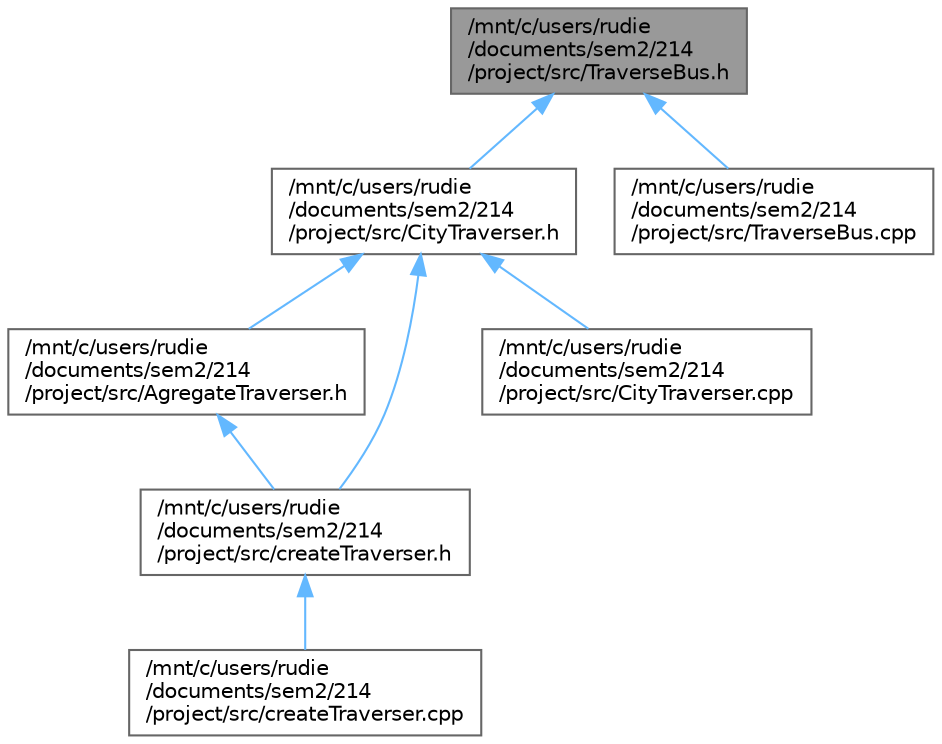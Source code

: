 digraph "/mnt/c/users/rudie/documents/sem2/214/project/src/TraverseBus.h"
{
 // LATEX_PDF_SIZE
  bgcolor="transparent";
  edge [fontname=Helvetica,fontsize=10,labelfontname=Helvetica,labelfontsize=10];
  node [fontname=Helvetica,fontsize=10,shape=box,height=0.2,width=0.4];
  Node1 [id="Node000001",label="/mnt/c/users/rudie\l/documents/sem2/214\l/project/src/TraverseBus.h",height=0.2,width=0.4,color="gray40", fillcolor="grey60", style="filled", fontcolor="black",tooltip="Header file for the TraverseBus class."];
  Node1 -> Node2 [id="edge1_Node000001_Node000002",dir="back",color="steelblue1",style="solid",tooltip=" "];
  Node2 [id="Node000002",label="/mnt/c/users/rudie\l/documents/sem2/214\l/project/src/CityTraverser.h",height=0.2,width=0.4,color="grey40", fillcolor="white", style="filled",URL="$CityTraverser_8h.html",tooltip="Header file for the CityTraverser class, a concrete iterator for traversing transportation elements i..."];
  Node2 -> Node3 [id="edge2_Node000002_Node000003",dir="back",color="steelblue1",style="solid",tooltip=" "];
  Node3 [id="Node000003",label="/mnt/c/users/rudie\l/documents/sem2/214\l/project/src/AgregateTraverser.h",height=0.2,width=0.4,color="grey40", fillcolor="white", style="filled",URL="$AgregateTraverser_8h.html",tooltip="Defines the AgregateTraverser class and its interface for creating CityTraverser objects."];
  Node3 -> Node4 [id="edge3_Node000003_Node000004",dir="back",color="steelblue1",style="solid",tooltip=" "];
  Node4 [id="Node000004",label="/mnt/c/users/rudie\l/documents/sem2/214\l/project/src/createTraverser.h",height=0.2,width=0.4,color="grey40", fillcolor="white", style="filled",URL="$createTraverser_8h.html",tooltip="Header file for the CreateTraverser class."];
  Node4 -> Node5 [id="edge4_Node000004_Node000005",dir="back",color="steelblue1",style="solid",tooltip=" "];
  Node5 [id="Node000005",label="/mnt/c/users/rudie\l/documents/sem2/214\l/project/src/createTraverser.cpp",height=0.2,width=0.4,color="grey40", fillcolor="white", style="filled",URL="$createTraverser_8cpp.html",tooltip="Implementation of the CreateTraverser class for creating CityTraverser objects."];
  Node2 -> Node6 [id="edge5_Node000002_Node000006",dir="back",color="steelblue1",style="solid",tooltip=" "];
  Node6 [id="Node000006",label="/mnt/c/users/rudie\l/documents/sem2/214\l/project/src/CityTraverser.cpp",height=0.2,width=0.4,color="grey40", fillcolor="white", style="filled",URL="$CityTraverser_8cpp.html",tooltip="Implementation of the CityTraverser class."];
  Node2 -> Node4 [id="edge6_Node000002_Node000004",dir="back",color="steelblue1",style="solid",tooltip=" "];
  Node1 -> Node7 [id="edge7_Node000001_Node000007",dir="back",color="steelblue1",style="solid",tooltip=" "];
  Node7 [id="Node000007",label="/mnt/c/users/rudie\l/documents/sem2/214\l/project/src/TraverseBus.cpp",height=0.2,width=0.4,color="grey40", fillcolor="white", style="filled",URL="$TraverseBus_8cpp.html",tooltip="Implementation of the TraverseBus class."];
}
